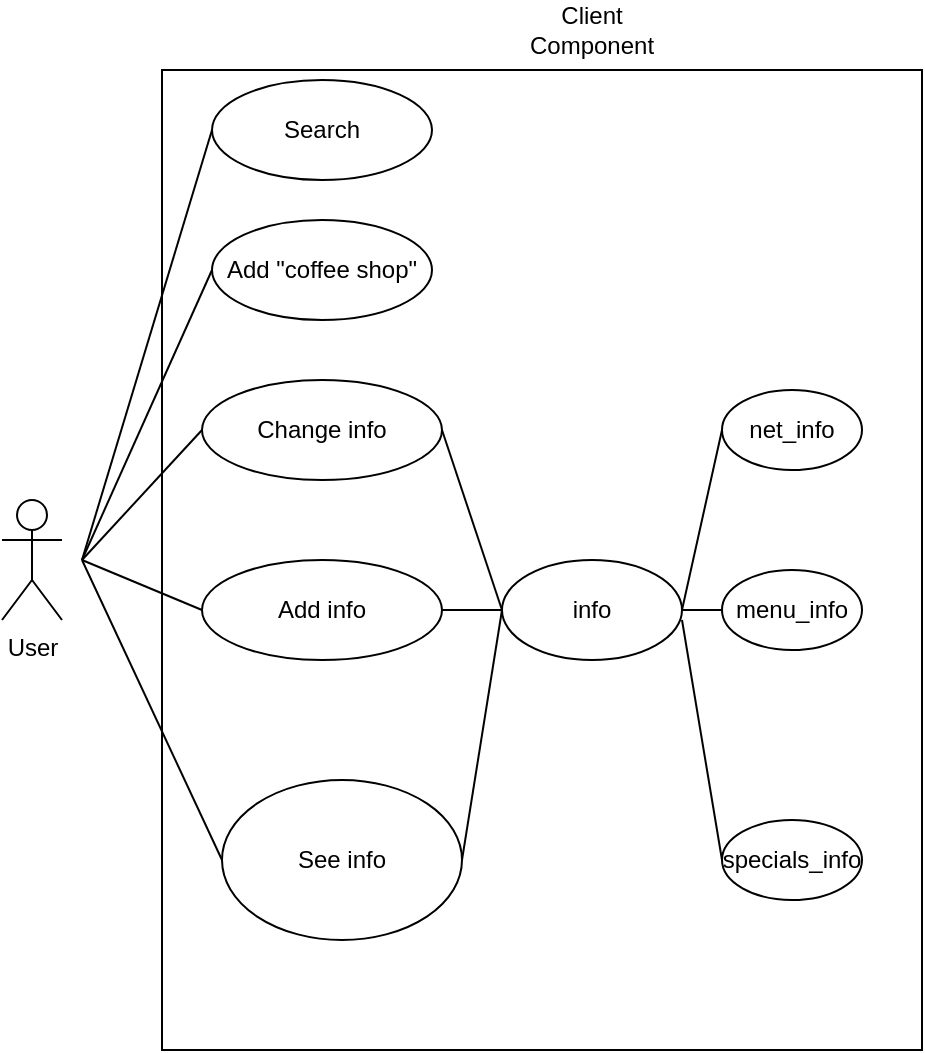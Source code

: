 <mxfile version="17.1.3" type="device"><diagram id="BNrrtqyvG1AYplWhfSNw" name="Page-1"><mxGraphModel dx="1038" dy="600" grid="1" gridSize="10" guides="1" tooltips="1" connect="1" arrows="1" fold="1" page="1" pageScale="1" pageWidth="827" pageHeight="1169" math="0" shadow="0"><root><mxCell id="0"/><mxCell id="1" parent="0"/><mxCell id="_Z8eGnX_b-X72xFhB8Ff-1" value="User&lt;br&gt;" style="shape=umlActor;verticalLabelPosition=bottom;verticalAlign=top;html=1;outlineConnect=0;" vertex="1" parent="1"><mxGeometry x="30" y="260" width="30" height="60" as="geometry"/></mxCell><mxCell id="_Z8eGnX_b-X72xFhB8Ff-5" value="" style="rounded=0;whiteSpace=wrap;html=1;" vertex="1" parent="1"><mxGeometry x="110" y="45" width="380" height="490" as="geometry"/></mxCell><mxCell id="_Z8eGnX_b-X72xFhB8Ff-6" value="Client Component" style="text;html=1;strokeColor=none;fillColor=none;align=center;verticalAlign=middle;whiteSpace=wrap;rounded=0;" vertex="1" parent="1"><mxGeometry x="295" y="10" width="60" height="30" as="geometry"/></mxCell><mxCell id="_Z8eGnX_b-X72xFhB8Ff-7" value="Search" style="ellipse;whiteSpace=wrap;html=1;" vertex="1" parent="1"><mxGeometry x="135" y="50" width="110" height="50" as="geometry"/></mxCell><mxCell id="_Z8eGnX_b-X72xFhB8Ff-8" value="Add &quot;coffee shop&quot;" style="ellipse;whiteSpace=wrap;html=1;" vertex="1" parent="1"><mxGeometry x="135" y="120" width="110" height="50" as="geometry"/></mxCell><mxCell id="_Z8eGnX_b-X72xFhB8Ff-9" value="See info" style="ellipse;whiteSpace=wrap;html=1;" vertex="1" parent="1"><mxGeometry x="140" y="400" width="120" height="80" as="geometry"/></mxCell><mxCell id="_Z8eGnX_b-X72xFhB8Ff-10" value="net_info" style="ellipse;whiteSpace=wrap;html=1;" vertex="1" parent="1"><mxGeometry x="390" y="205" width="70" height="40" as="geometry"/></mxCell><mxCell id="_Z8eGnX_b-X72xFhB8Ff-11" value="menu_info" style="ellipse;whiteSpace=wrap;html=1;" vertex="1" parent="1"><mxGeometry x="390" y="295" width="70" height="40" as="geometry"/></mxCell><mxCell id="_Z8eGnX_b-X72xFhB8Ff-12" value="specials_info" style="ellipse;whiteSpace=wrap;html=1;" vertex="1" parent="1"><mxGeometry x="390" y="420" width="70" height="40" as="geometry"/></mxCell><mxCell id="_Z8eGnX_b-X72xFhB8Ff-13" value="" style="endArrow=none;html=1;rounded=0;entryX=0;entryY=0.5;entryDx=0;entryDy=0;" edge="1" parent="1" target="_Z8eGnX_b-X72xFhB8Ff-9"><mxGeometry width="50" height="50" relative="1" as="geometry"><mxPoint x="70" y="290" as="sourcePoint"/><mxPoint x="440" y="280" as="targetPoint"/></mxGeometry></mxCell><mxCell id="_Z8eGnX_b-X72xFhB8Ff-15" value="" style="endArrow=none;html=1;rounded=0;exitX=0;exitY=0.5;exitDx=0;exitDy=0;" edge="1" parent="1" source="_Z8eGnX_b-X72xFhB8Ff-8"><mxGeometry width="50" height="50" relative="1" as="geometry"><mxPoint x="390" y="330" as="sourcePoint"/><mxPoint x="70" y="290" as="targetPoint"/></mxGeometry></mxCell><mxCell id="_Z8eGnX_b-X72xFhB8Ff-16" value="" style="endArrow=none;html=1;rounded=0;exitX=0;exitY=0.5;exitDx=0;exitDy=0;" edge="1" parent="1" source="_Z8eGnX_b-X72xFhB8Ff-7"><mxGeometry width="50" height="50" relative="1" as="geometry"><mxPoint x="90" y="310" as="sourcePoint"/><mxPoint x="70" y="290" as="targetPoint"/></mxGeometry></mxCell><mxCell id="_Z8eGnX_b-X72xFhB8Ff-20" value="Change info" style="ellipse;whiteSpace=wrap;html=1;" vertex="1" parent="1"><mxGeometry x="130" y="200" width="120" height="50" as="geometry"/></mxCell><mxCell id="_Z8eGnX_b-X72xFhB8Ff-21" value="Add info" style="ellipse;whiteSpace=wrap;html=1;" vertex="1" parent="1"><mxGeometry x="130" y="290" width="120" height="50" as="geometry"/></mxCell><mxCell id="_Z8eGnX_b-X72xFhB8Ff-23" value="" style="endArrow=none;html=1;rounded=0;entryX=0;entryY=0.5;entryDx=0;entryDy=0;" edge="1" parent="1" target="_Z8eGnX_b-X72xFhB8Ff-20"><mxGeometry width="50" height="50" relative="1" as="geometry"><mxPoint x="70" y="290" as="sourcePoint"/><mxPoint x="440" y="280" as="targetPoint"/></mxGeometry></mxCell><mxCell id="_Z8eGnX_b-X72xFhB8Ff-25" value="" style="endArrow=none;html=1;rounded=0;entryX=0;entryY=0.5;entryDx=0;entryDy=0;" edge="1" parent="1" target="_Z8eGnX_b-X72xFhB8Ff-21"><mxGeometry width="50" height="50" relative="1" as="geometry"><mxPoint x="70" y="290" as="sourcePoint"/><mxPoint x="440" y="280" as="targetPoint"/></mxGeometry></mxCell><mxCell id="_Z8eGnX_b-X72xFhB8Ff-26" value="info" style="ellipse;whiteSpace=wrap;html=1;" vertex="1" parent="1"><mxGeometry x="280" y="290" width="90" height="50" as="geometry"/></mxCell><mxCell id="_Z8eGnX_b-X72xFhB8Ff-27" value="" style="endArrow=none;html=1;rounded=0;exitX=0;exitY=0.5;exitDx=0;exitDy=0;entryX=1;entryY=0.5;entryDx=0;entryDy=0;" edge="1" parent="1" source="_Z8eGnX_b-X72xFhB8Ff-26" target="_Z8eGnX_b-X72xFhB8Ff-20"><mxGeometry width="50" height="50" relative="1" as="geometry"><mxPoint x="390" y="330" as="sourcePoint"/><mxPoint x="440" y="280" as="targetPoint"/></mxGeometry></mxCell><mxCell id="_Z8eGnX_b-X72xFhB8Ff-28" value="" style="endArrow=none;html=1;rounded=0;entryX=1;entryY=0.5;entryDx=0;entryDy=0;exitX=0;exitY=0.5;exitDx=0;exitDy=0;" edge="1" parent="1" source="_Z8eGnX_b-X72xFhB8Ff-26" target="_Z8eGnX_b-X72xFhB8Ff-21"><mxGeometry width="50" height="50" relative="1" as="geometry"><mxPoint x="270" y="310" as="sourcePoint"/><mxPoint x="440" y="280" as="targetPoint"/></mxGeometry></mxCell><mxCell id="_Z8eGnX_b-X72xFhB8Ff-30" value="" style="endArrow=none;html=1;rounded=0;exitX=1;exitY=0.5;exitDx=0;exitDy=0;entryX=0;entryY=0.5;entryDx=0;entryDy=0;" edge="1" parent="1" source="_Z8eGnX_b-X72xFhB8Ff-9" target="_Z8eGnX_b-X72xFhB8Ff-26"><mxGeometry width="50" height="50" relative="1" as="geometry"><mxPoint x="390" y="330" as="sourcePoint"/><mxPoint x="440" y="280" as="targetPoint"/></mxGeometry></mxCell><mxCell id="_Z8eGnX_b-X72xFhB8Ff-31" value="" style="endArrow=none;html=1;rounded=0;exitX=1;exitY=0.5;exitDx=0;exitDy=0;entryX=0;entryY=0.5;entryDx=0;entryDy=0;" edge="1" parent="1" source="_Z8eGnX_b-X72xFhB8Ff-26" target="_Z8eGnX_b-X72xFhB8Ff-10"><mxGeometry width="50" height="50" relative="1" as="geometry"><mxPoint x="390" y="330" as="sourcePoint"/><mxPoint x="440" y="280" as="targetPoint"/></mxGeometry></mxCell><mxCell id="_Z8eGnX_b-X72xFhB8Ff-32" value="" style="endArrow=none;html=1;rounded=0;exitX=1;exitY=0.5;exitDx=0;exitDy=0;entryX=0;entryY=0.5;entryDx=0;entryDy=0;" edge="1" parent="1" source="_Z8eGnX_b-X72xFhB8Ff-26" target="_Z8eGnX_b-X72xFhB8Ff-11"><mxGeometry width="50" height="50" relative="1" as="geometry"><mxPoint x="390" y="330" as="sourcePoint"/><mxPoint x="440" y="280" as="targetPoint"/></mxGeometry></mxCell><mxCell id="_Z8eGnX_b-X72xFhB8Ff-33" value="" style="endArrow=none;html=1;rounded=0;entryX=0;entryY=0.5;entryDx=0;entryDy=0;" edge="1" parent="1" target="_Z8eGnX_b-X72xFhB8Ff-12"><mxGeometry width="50" height="50" relative="1" as="geometry"><mxPoint x="370" y="320" as="sourcePoint"/><mxPoint x="440" y="280" as="targetPoint"/></mxGeometry></mxCell></root></mxGraphModel></diagram></mxfile>
